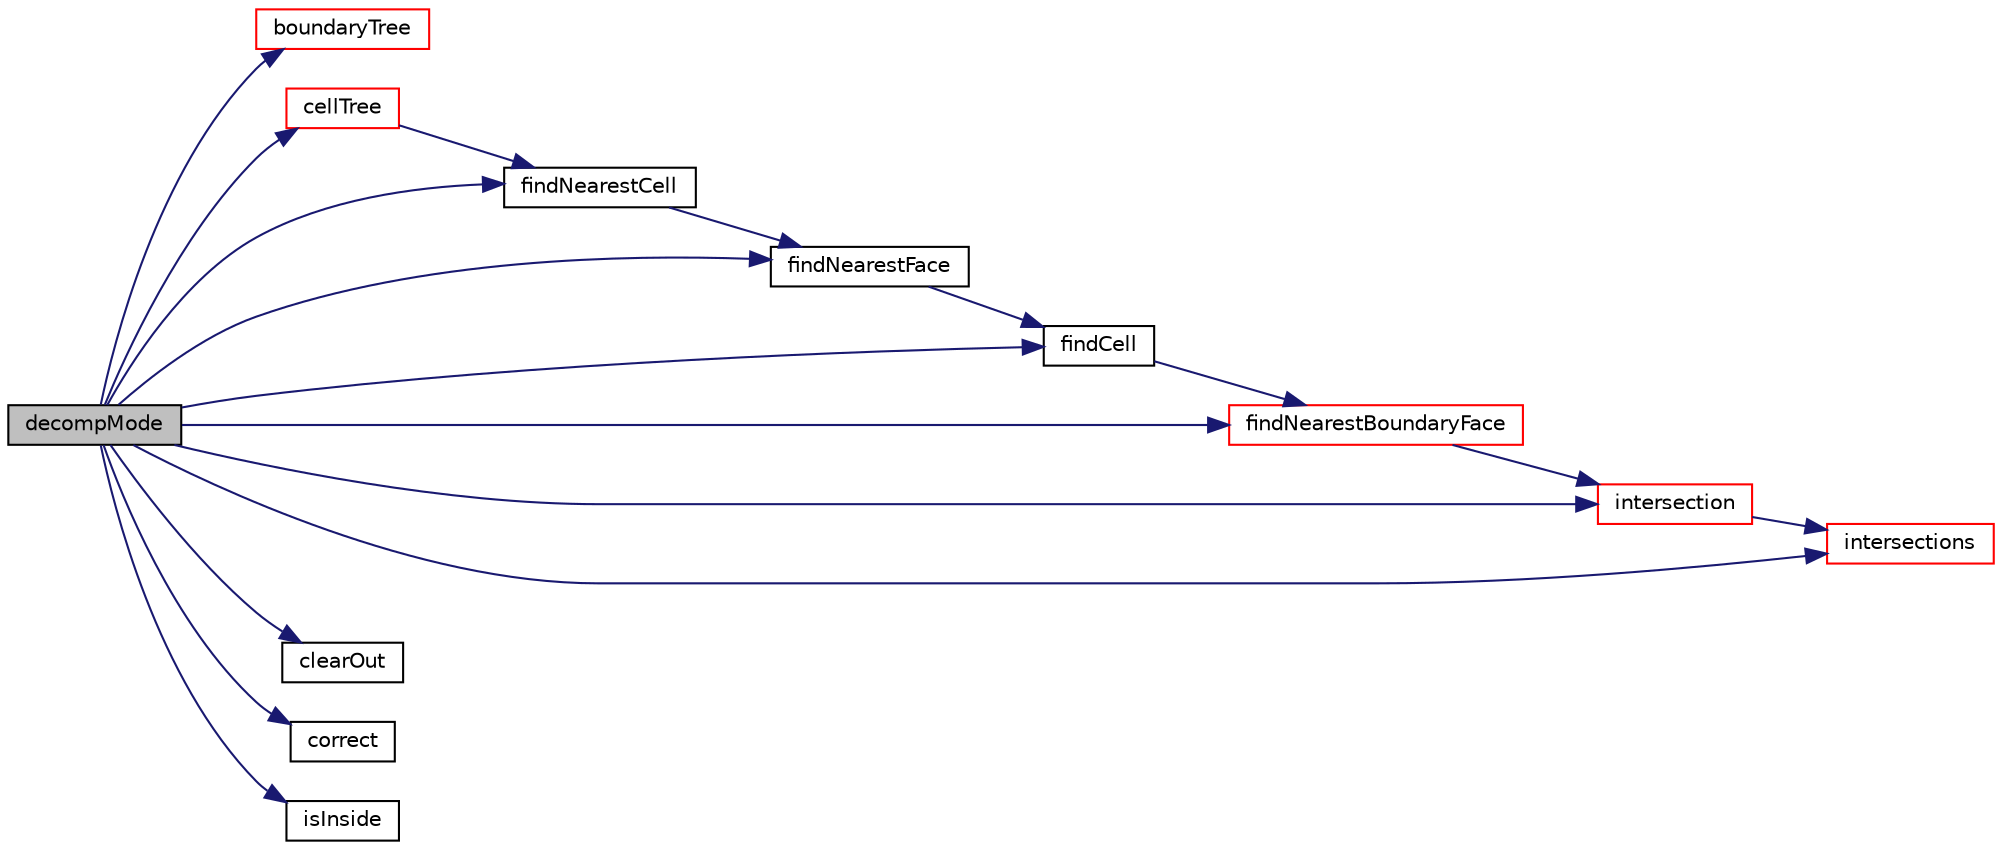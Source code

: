digraph "decompMode"
{
  bgcolor="transparent";
  edge [fontname="Helvetica",fontsize="10",labelfontname="Helvetica",labelfontsize="10"];
  node [fontname="Helvetica",fontsize="10",shape=record];
  rankdir="LR";
  Node1 [label="decompMode",height=0.2,width=0.4,color="black", fillcolor="grey75", style="filled", fontcolor="black"];
  Node1 -> Node2 [color="midnightblue",fontsize="10",style="solid",fontname="Helvetica"];
  Node2 [label="boundaryTree",height=0.2,width=0.4,color="red",URL="$a01504.html#a99d8a0131091e3666e9f48ebc6b3dbc0",tooltip="Get (demand driven) reference to octree holding all. "];
  Node1 -> Node3 [color="midnightblue",fontsize="10",style="solid",fontname="Helvetica"];
  Node3 [label="cellTree",height=0.2,width=0.4,color="red",URL="$a01504.html#a7ec8de2b3ebafbb5aecf9316146722bf",tooltip="Get (demand driven) reference to octree holding all cells. "];
  Node3 -> Node4 [color="midnightblue",fontsize="10",style="solid",fontname="Helvetica"];
  Node4 [label="findNearestCell",height=0.2,width=0.4,color="black",URL="$a01504.html#a14bfa057ab4f3e2b8fcfe66cdb0a4b76",tooltip="Find nearest cell in terms of cell centre. "];
  Node4 -> Node5 [color="midnightblue",fontsize="10",style="solid",fontname="Helvetica"];
  Node5 [label="findNearestFace",height=0.2,width=0.4,color="black",URL="$a01504.html#ab5cb8b33a5992a39138bb1fcf702c63c"];
  Node5 -> Node6 [color="midnightblue",fontsize="10",style="solid",fontname="Helvetica"];
  Node6 [label="findCell",height=0.2,width=0.4,color="black",URL="$a01504.html#a1f1bb43875cff000e7ada5b0968145e0",tooltip="Find cell containing location. "];
  Node6 -> Node7 [color="midnightblue",fontsize="10",style="solid",fontname="Helvetica"];
  Node7 [label="findNearestBoundaryFace",height=0.2,width=0.4,color="red",URL="$a01504.html#ad28edd754a2ff6caec90415660e87114",tooltip="Find nearest boundary face. "];
  Node7 -> Node8 [color="midnightblue",fontsize="10",style="solid",fontname="Helvetica"];
  Node8 [label="intersection",height=0.2,width=0.4,color="red",URL="$a01504.html#a2631aca19330f06a6f56e58f5095abe0",tooltip="Find first intersection of boundary in segment [pStart, pEnd]. "];
  Node8 -> Node9 [color="midnightblue",fontsize="10",style="solid",fontname="Helvetica"];
  Node9 [label="intersections",height=0.2,width=0.4,color="red",URL="$a01504.html#ac8bf48d32d0edf70564b549a79c0deac",tooltip="Find all intersections of boundary within segment pStart .. pEnd. "];
  Node1 -> Node10 [color="midnightblue",fontsize="10",style="solid",fontname="Helvetica"];
  Node10 [label="clearOut",height=0.2,width=0.4,color="black",URL="$a01504.html#af320697688df08f1438d37a86bcaf25d",tooltip="Delete all storage. "];
  Node1 -> Node11 [color="midnightblue",fontsize="10",style="solid",fontname="Helvetica"];
  Node11 [label="correct",height=0.2,width=0.4,color="black",URL="$a01504.html#a3ae44b28050c3aa494c1d8e18cf618c1",tooltip="Correct for mesh geom/topo changes. "];
  Node1 -> Node6 [color="midnightblue",fontsize="10",style="solid",fontname="Helvetica"];
  Node1 -> Node7 [color="midnightblue",fontsize="10",style="solid",fontname="Helvetica"];
  Node1 -> Node4 [color="midnightblue",fontsize="10",style="solid",fontname="Helvetica"];
  Node1 -> Node5 [color="midnightblue",fontsize="10",style="solid",fontname="Helvetica"];
  Node1 -> Node8 [color="midnightblue",fontsize="10",style="solid",fontname="Helvetica"];
  Node1 -> Node9 [color="midnightblue",fontsize="10",style="solid",fontname="Helvetica"];
  Node1 -> Node12 [color="midnightblue",fontsize="10",style="solid",fontname="Helvetica"];
  Node12 [label="isInside",height=0.2,width=0.4,color="black",URL="$a01504.html#a66dd68a8da500061be27c9dd8afb576f",tooltip="Determine inside/outside status. "];
}
